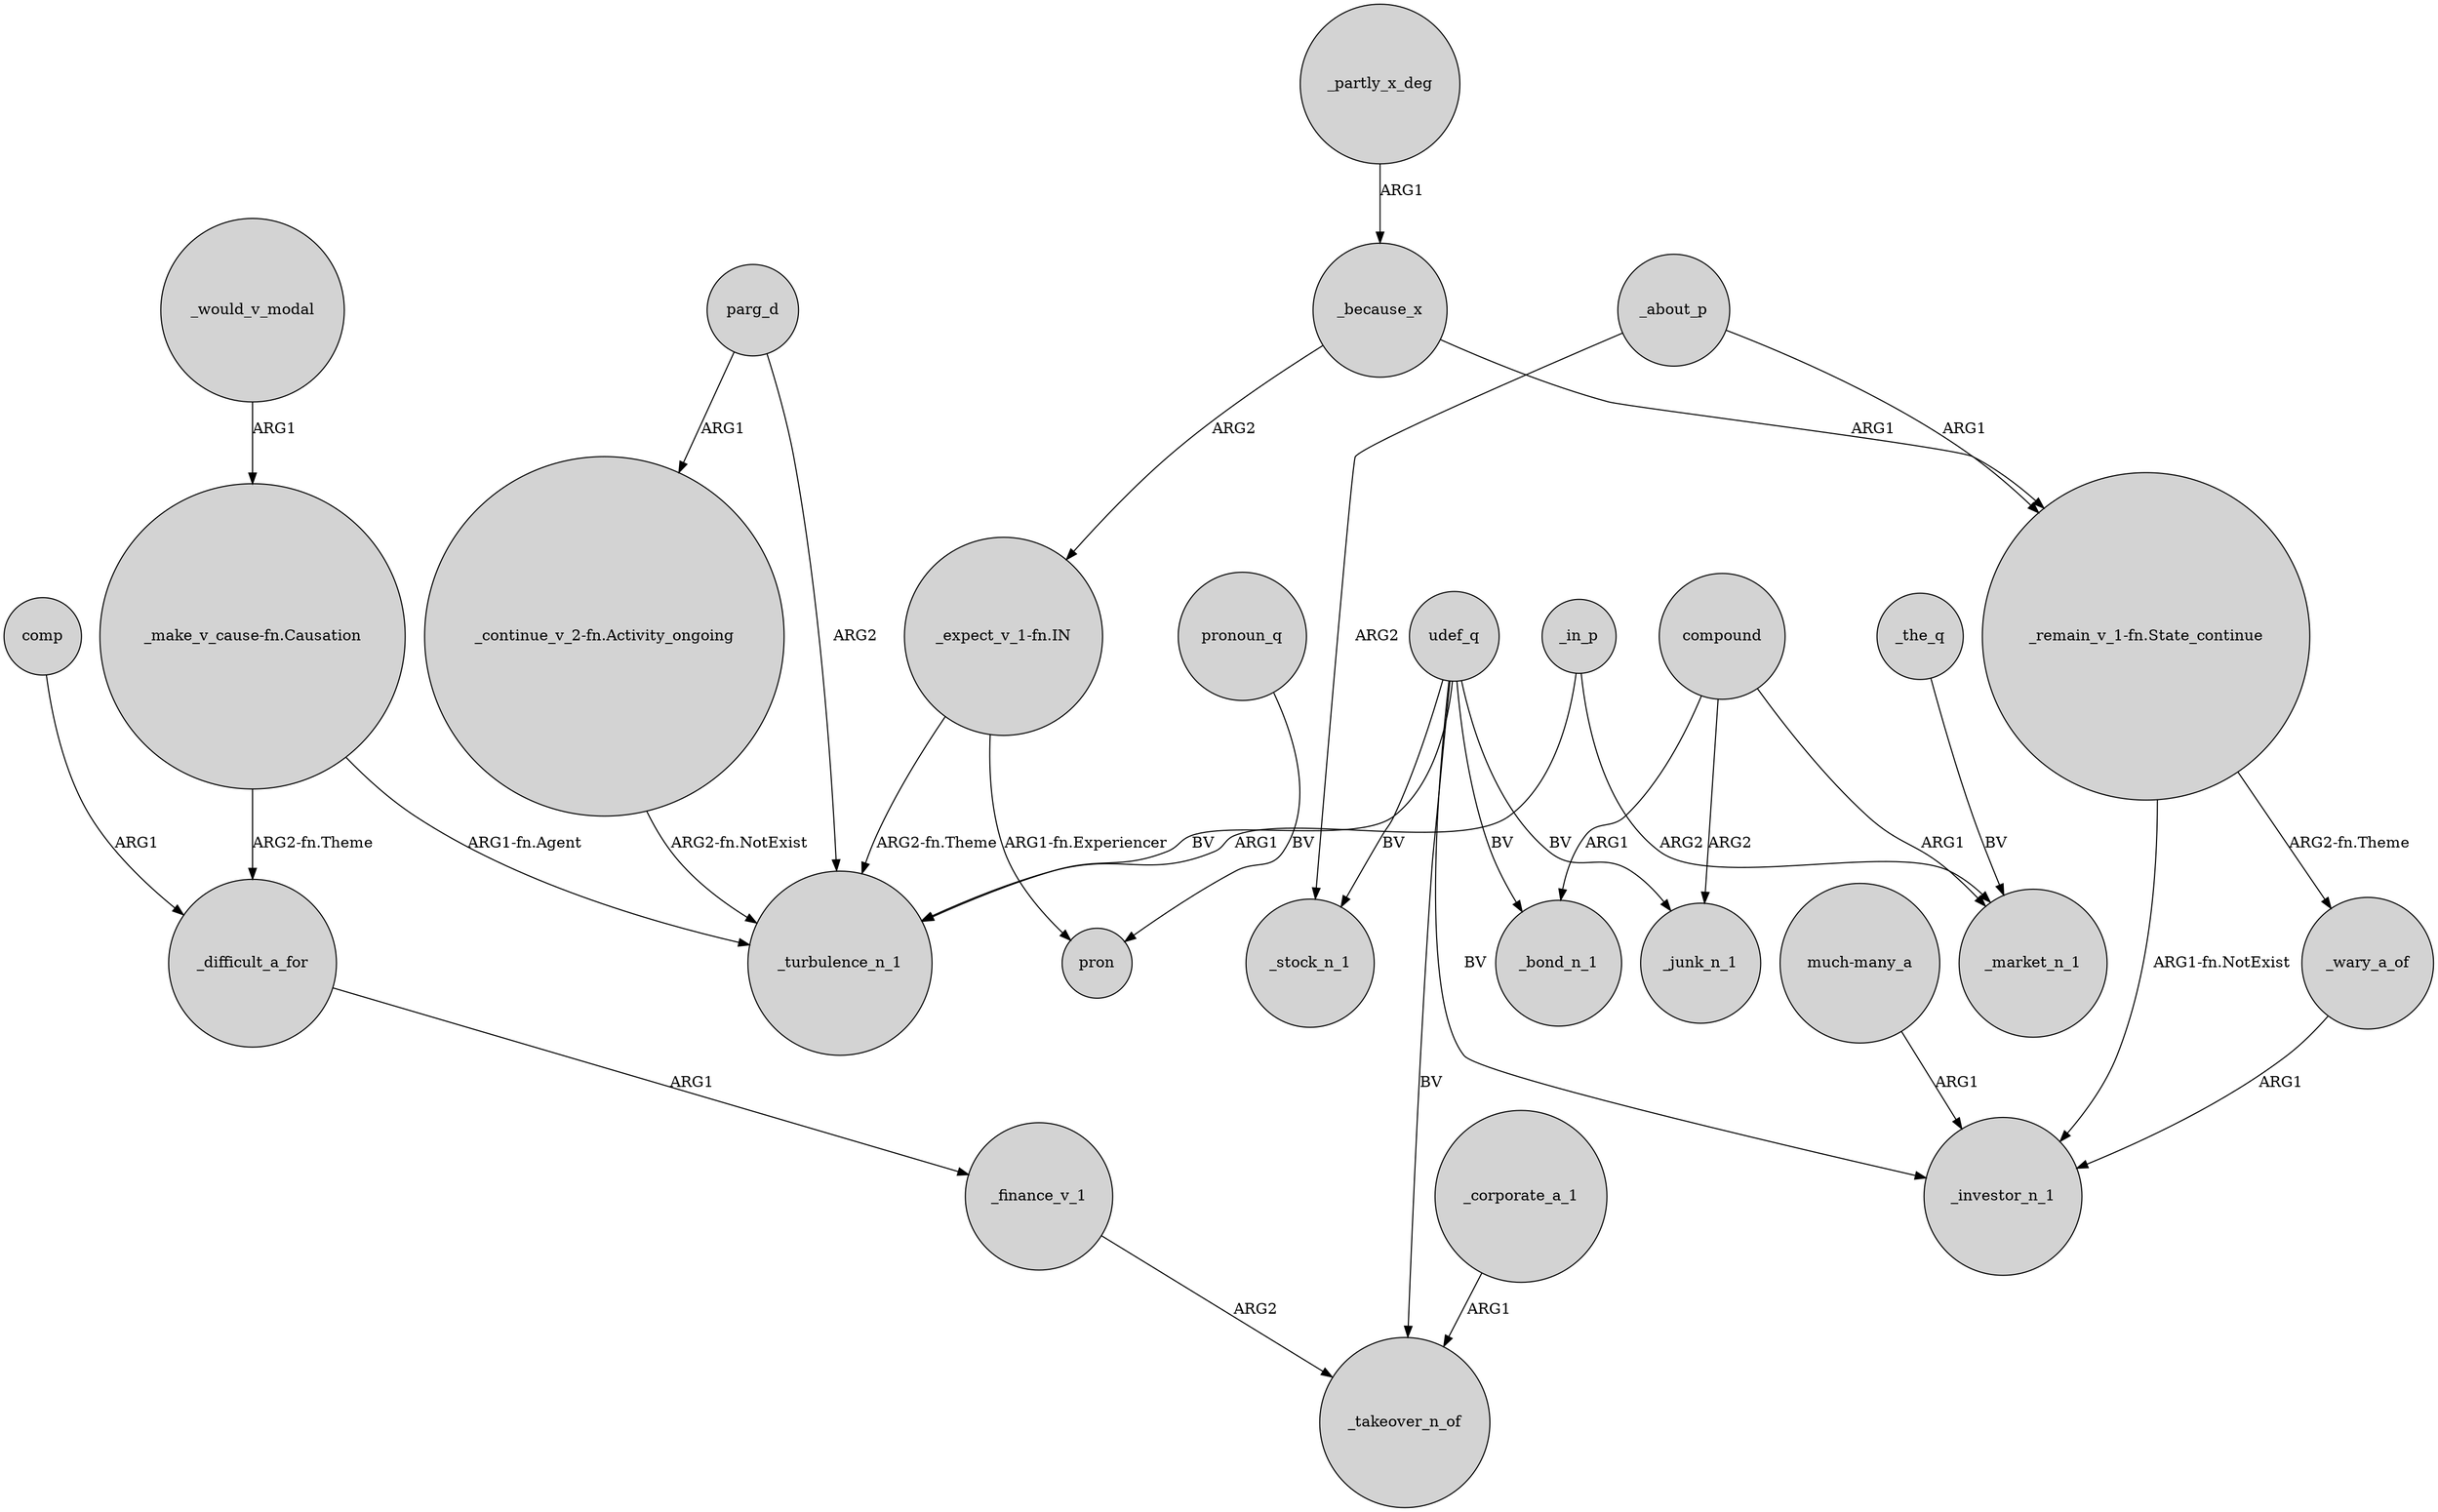 digraph {
	node [shape=circle style=filled]
	parg_d -> "_continue_v_2-fn.Activity_ongoing" [label=ARG1]
	_because_x -> "_remain_v_1-fn.State_continue" [label=ARG1]
	_corporate_a_1 -> _takeover_n_of [label=ARG1]
	"_remain_v_1-fn.State_continue" -> _investor_n_1 [label="ARG1-fn.NotExist"]
	_finance_v_1 -> _takeover_n_of [label=ARG2]
	udef_q -> _investor_n_1 [label=BV]
	udef_q -> _takeover_n_of [label=BV]
	"much-many_a" -> _investor_n_1 [label=ARG1]
	compound -> _bond_n_1 [label=ARG1]
	"_make_v_cause-fn.Causation" -> _difficult_a_for [label="ARG2-fn.Theme"]
	compound -> _junk_n_1 [label=ARG2]
	_about_p -> "_remain_v_1-fn.State_continue" [label=ARG1]
	_difficult_a_for -> _finance_v_1 [label=ARG1]
	"_expect_v_1-fn.IN" -> _turbulence_n_1 [label="ARG2-fn.Theme"]
	udef_q -> _junk_n_1 [label=BV]
	pronoun_q -> pron [label=BV]
	udef_q -> _bond_n_1 [label=BV]
	udef_q -> _stock_n_1 [label=BV]
	comp -> _difficult_a_for [label=ARG1]
	_in_p -> _turbulence_n_1 [label=ARG1]
	_would_v_modal -> "_make_v_cause-fn.Causation" [label=ARG1]
	"_continue_v_2-fn.Activity_ongoing" -> _turbulence_n_1 [label="ARG2-fn.NotExist"]
	"_make_v_cause-fn.Causation" -> _turbulence_n_1 [label="ARG1-fn.Agent"]
	_wary_a_of -> _investor_n_1 [label=ARG1]
	_about_p -> _stock_n_1 [label=ARG2]
	"_expect_v_1-fn.IN" -> pron [label="ARG1-fn.Experiencer"]
	_in_p -> _market_n_1 [label=ARG2]
	_partly_x_deg -> _because_x [label=ARG1]
	compound -> _market_n_1 [label=ARG1]
	_the_q -> _market_n_1 [label=BV]
	_because_x -> "_expect_v_1-fn.IN" [label=ARG2]
	parg_d -> _turbulence_n_1 [label=ARG2]
	"_remain_v_1-fn.State_continue" -> _wary_a_of [label="ARG2-fn.Theme"]
	udef_q -> _turbulence_n_1 [label=BV]
}
